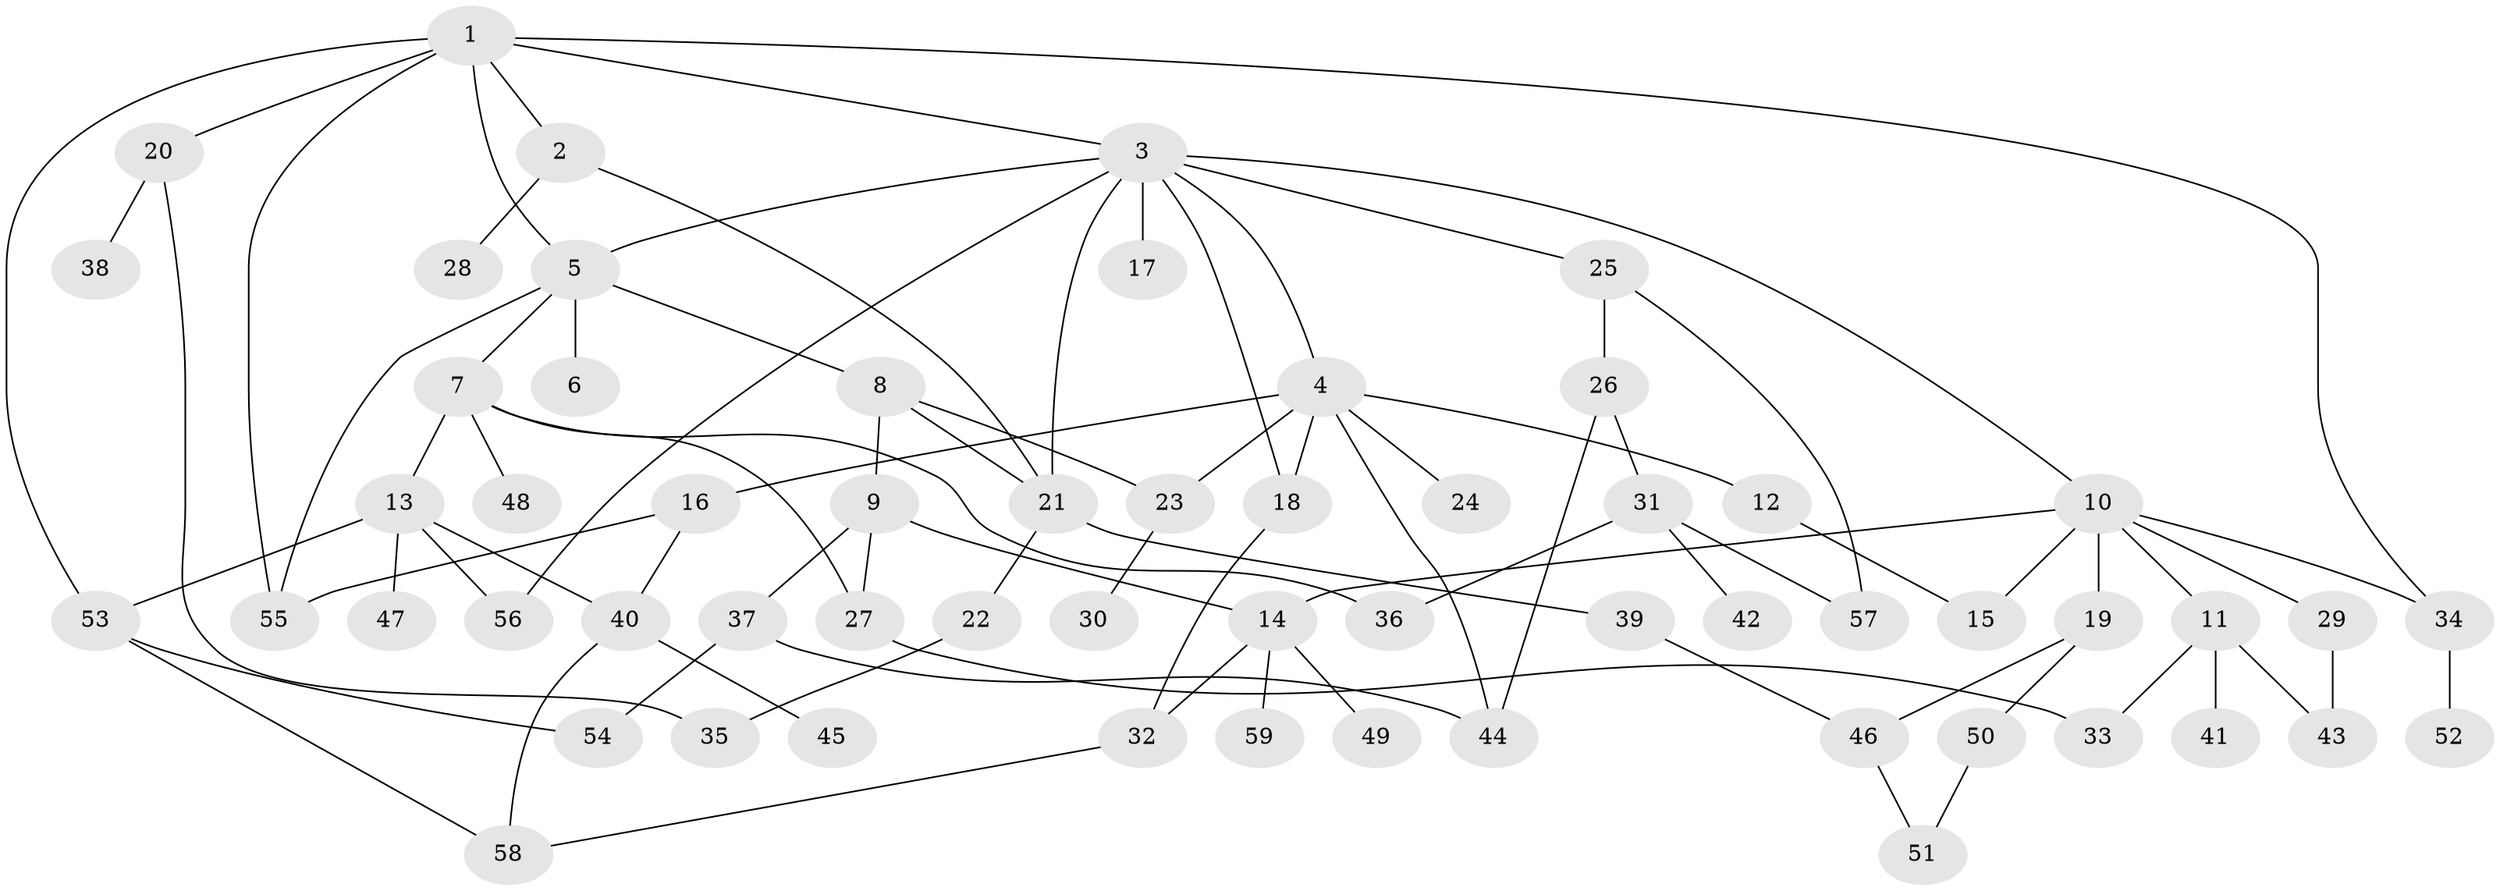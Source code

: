 // Generated by graph-tools (version 1.1) at 2025/34/03/09/25 02:34:23]
// undirected, 59 vertices, 85 edges
graph export_dot {
graph [start="1"]
  node [color=gray90,style=filled];
  1;
  2;
  3;
  4;
  5;
  6;
  7;
  8;
  9;
  10;
  11;
  12;
  13;
  14;
  15;
  16;
  17;
  18;
  19;
  20;
  21;
  22;
  23;
  24;
  25;
  26;
  27;
  28;
  29;
  30;
  31;
  32;
  33;
  34;
  35;
  36;
  37;
  38;
  39;
  40;
  41;
  42;
  43;
  44;
  45;
  46;
  47;
  48;
  49;
  50;
  51;
  52;
  53;
  54;
  55;
  56;
  57;
  58;
  59;
  1 -- 2;
  1 -- 3;
  1 -- 5;
  1 -- 20;
  1 -- 53;
  1 -- 55;
  1 -- 34;
  2 -- 21;
  2 -- 28;
  3 -- 4;
  3 -- 10;
  3 -- 17;
  3 -- 18;
  3 -- 25;
  3 -- 56;
  3 -- 21;
  3 -- 5;
  4 -- 12;
  4 -- 16;
  4 -- 23;
  4 -- 24;
  4 -- 18;
  4 -- 44;
  5 -- 6;
  5 -- 7;
  5 -- 8;
  5 -- 55;
  7 -- 13;
  7 -- 48;
  7 -- 36;
  7 -- 27;
  8 -- 9;
  8 -- 21;
  8 -- 23;
  9 -- 14;
  9 -- 27;
  9 -- 37;
  10 -- 11;
  10 -- 15;
  10 -- 19;
  10 -- 29;
  10 -- 34;
  10 -- 14;
  11 -- 33;
  11 -- 41;
  11 -- 43;
  12 -- 15;
  13 -- 40;
  13 -- 47;
  13 -- 56;
  13 -- 53;
  14 -- 49;
  14 -- 59;
  14 -- 32;
  16 -- 55;
  16 -- 40;
  18 -- 32;
  19 -- 50;
  19 -- 46;
  20 -- 38;
  20 -- 35;
  21 -- 22;
  21 -- 39;
  22 -- 35;
  23 -- 30;
  25 -- 26;
  25 -- 57;
  26 -- 31;
  26 -- 44;
  27 -- 33;
  29 -- 43;
  31 -- 36;
  31 -- 42;
  31 -- 57;
  32 -- 58;
  34 -- 52;
  37 -- 54;
  37 -- 44;
  39 -- 46;
  40 -- 45;
  40 -- 58;
  46 -- 51;
  50 -- 51;
  53 -- 58;
  53 -- 54;
}
